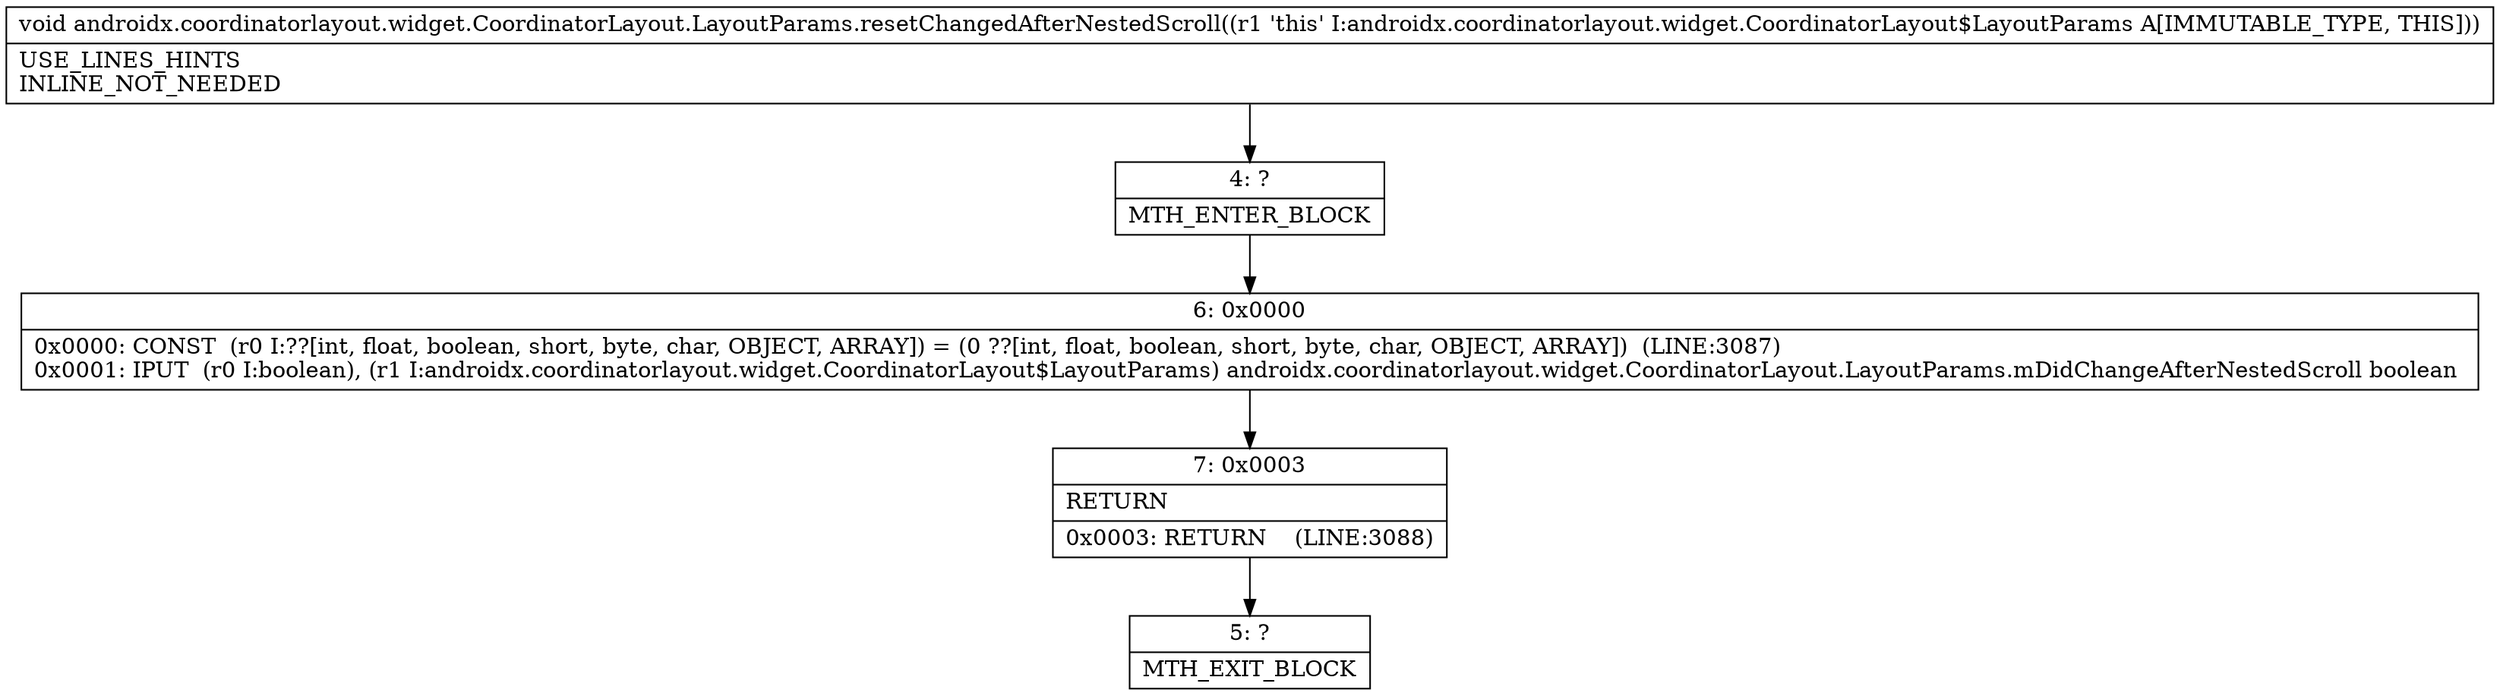 digraph "CFG forandroidx.coordinatorlayout.widget.CoordinatorLayout.LayoutParams.resetChangedAfterNestedScroll()V" {
Node_4 [shape=record,label="{4\:\ ?|MTH_ENTER_BLOCK\l}"];
Node_6 [shape=record,label="{6\:\ 0x0000|0x0000: CONST  (r0 I:??[int, float, boolean, short, byte, char, OBJECT, ARRAY]) = (0 ??[int, float, boolean, short, byte, char, OBJECT, ARRAY])  (LINE:3087)\l0x0001: IPUT  (r0 I:boolean), (r1 I:androidx.coordinatorlayout.widget.CoordinatorLayout$LayoutParams) androidx.coordinatorlayout.widget.CoordinatorLayout.LayoutParams.mDidChangeAfterNestedScroll boolean \l}"];
Node_7 [shape=record,label="{7\:\ 0x0003|RETURN\l|0x0003: RETURN    (LINE:3088)\l}"];
Node_5 [shape=record,label="{5\:\ ?|MTH_EXIT_BLOCK\l}"];
MethodNode[shape=record,label="{void androidx.coordinatorlayout.widget.CoordinatorLayout.LayoutParams.resetChangedAfterNestedScroll((r1 'this' I:androidx.coordinatorlayout.widget.CoordinatorLayout$LayoutParams A[IMMUTABLE_TYPE, THIS]))  | USE_LINES_HINTS\lINLINE_NOT_NEEDED\l}"];
MethodNode -> Node_4;Node_4 -> Node_6;
Node_6 -> Node_7;
Node_7 -> Node_5;
}

